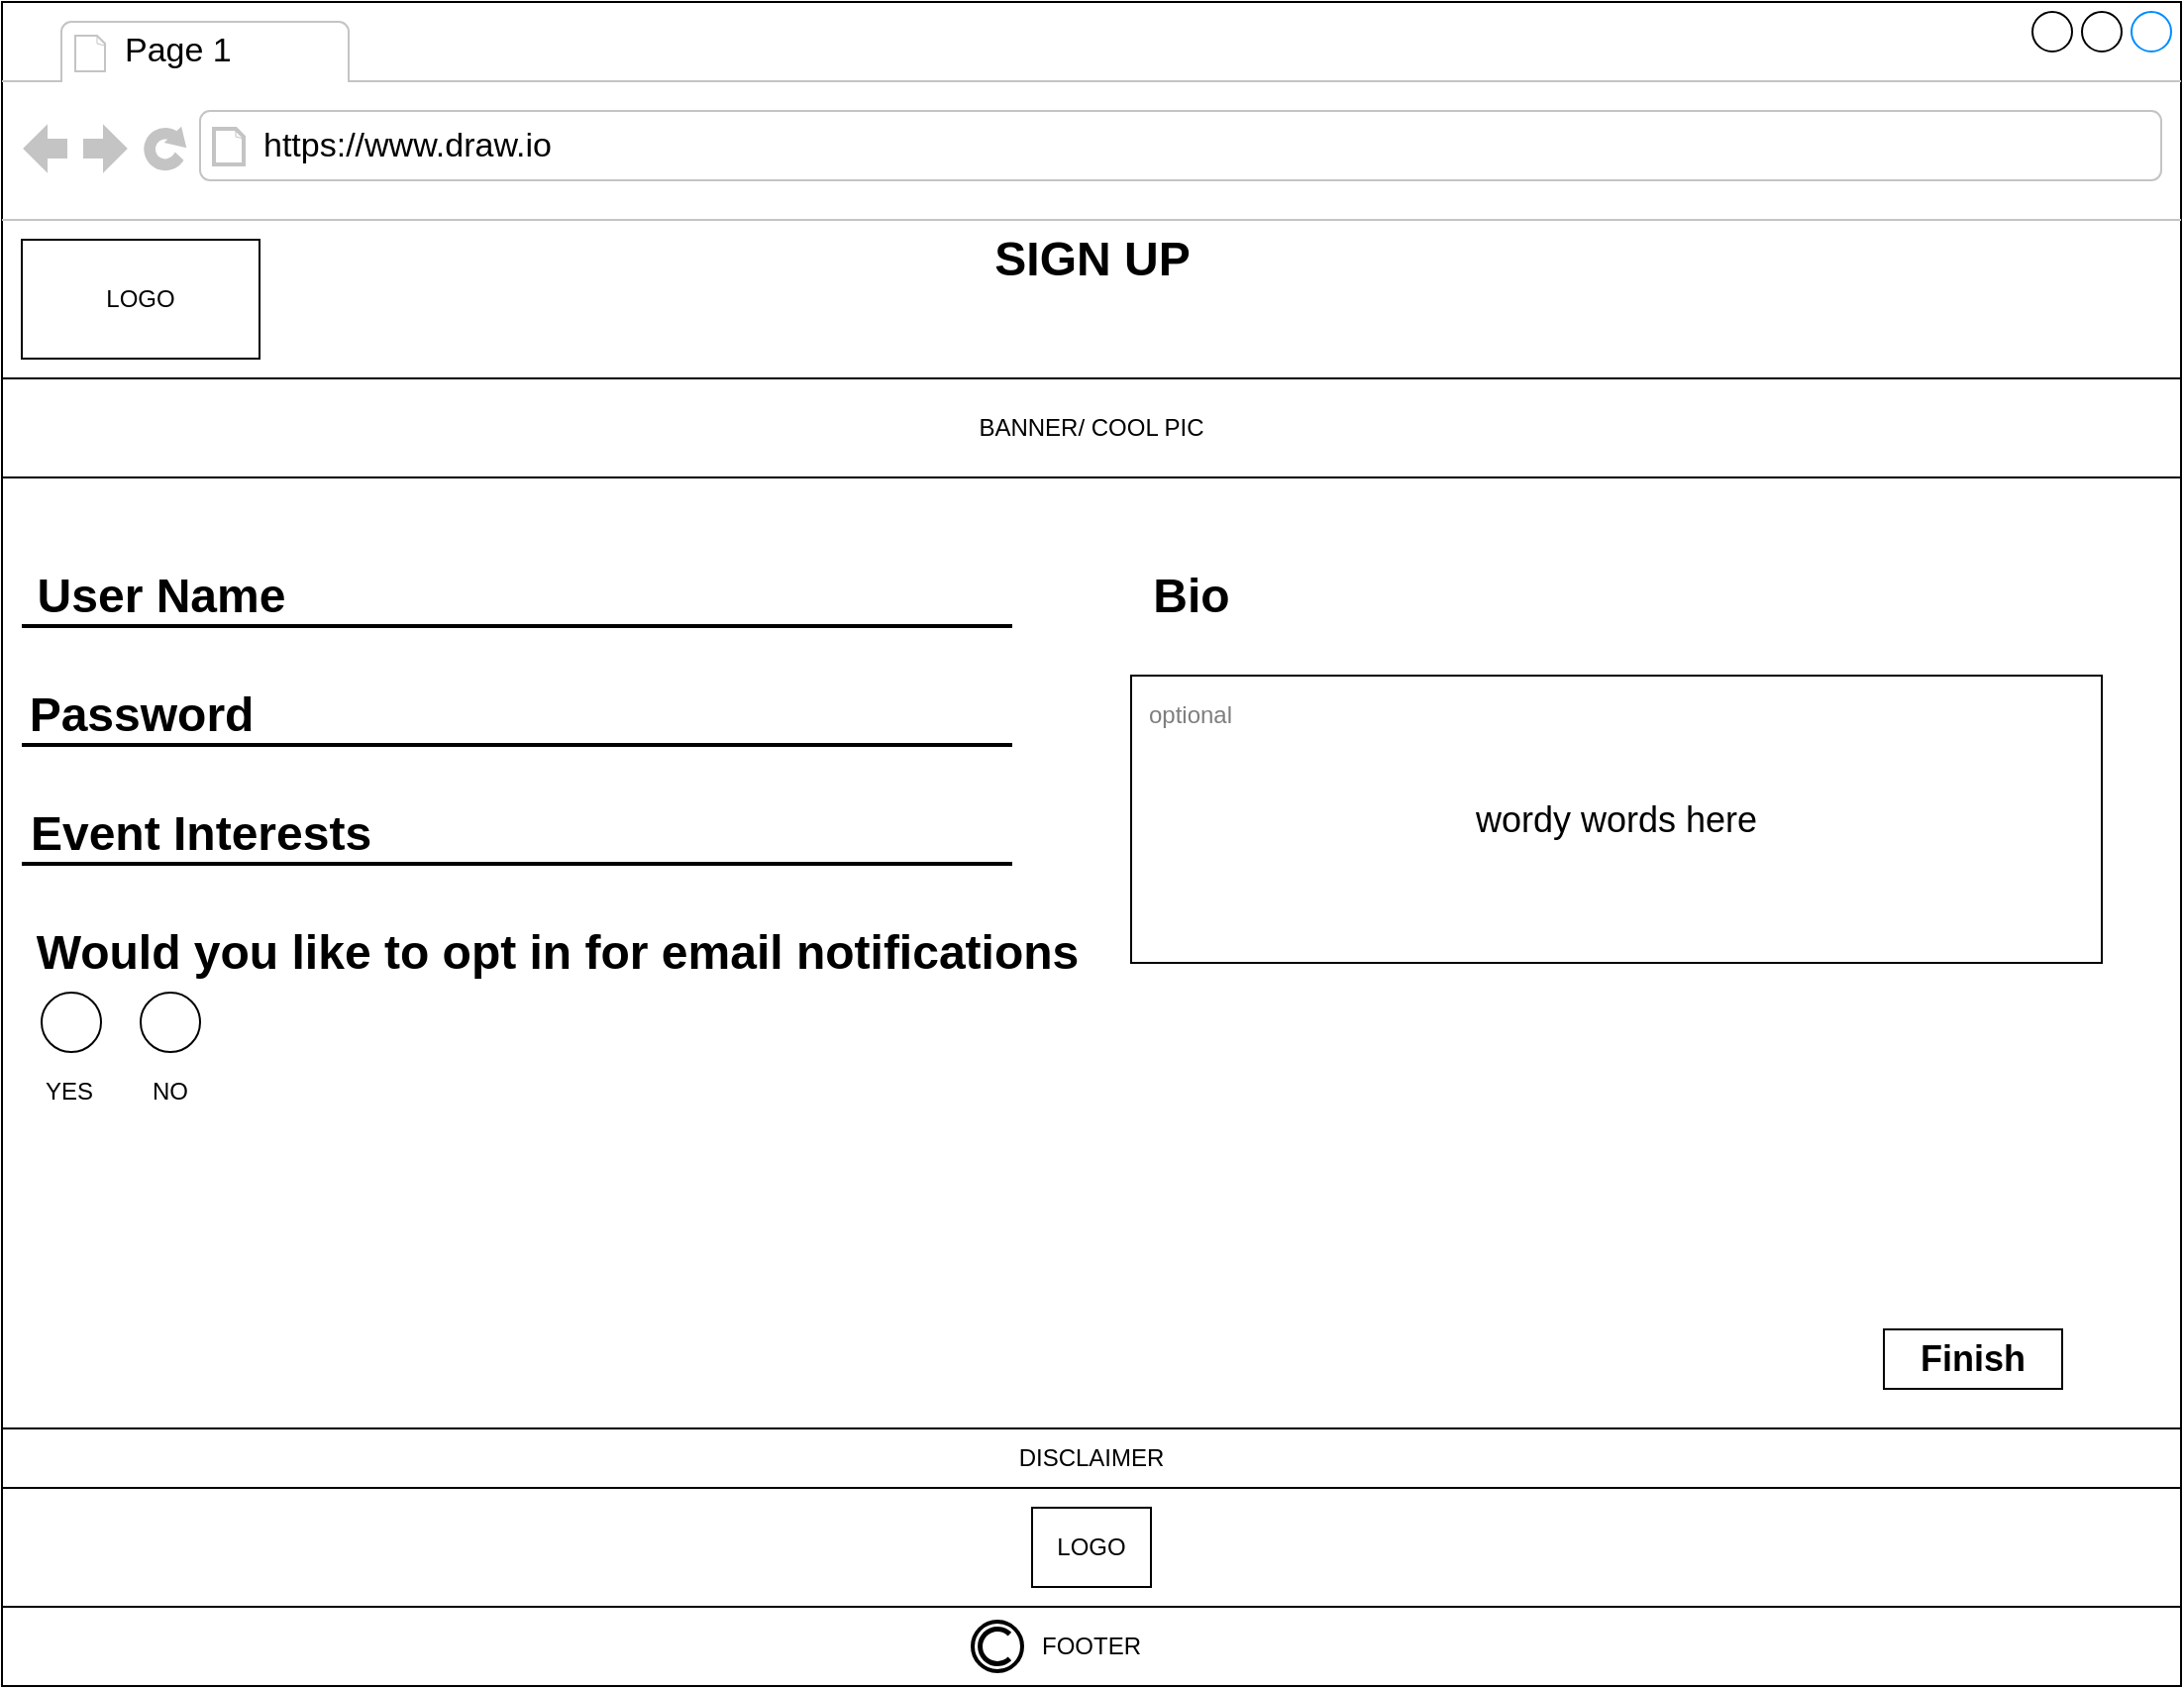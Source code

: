 <mxfile version="15.1.0" type="github"><diagram name="Page-1" id="2cc2dc42-3aac-f2a9-1cec-7a8b7cbee084"><mxGraphModel dx="1455" dy="857" grid="1" gridSize="10" guides="1" tooltips="1" connect="1" arrows="1" fold="1" page="1" pageScale="1" pageWidth="1100" pageHeight="850" math="0" shadow="0"><root><mxCell id="0"/><mxCell id="1" parent="0"/><mxCell id="5FDrHQYFY8WommjAz4SG-36" value="" style="strokeWidth=1;shadow=0;dashed=0;align=center;html=1;shape=mxgraph.mockup.containers.browserWindow;rSize=0;strokeColor2=#008cff;strokeColor3=#c4c4c4;mainText=,;recursiveResize=0;comic=0;" parent="1" vertex="1"><mxGeometry width="1100" height="850" as="geometry"/></mxCell><mxCell id="5FDrHQYFY8WommjAz4SG-37" value="Page 1" style="strokeWidth=1;shadow=0;dashed=0;align=center;html=1;shape=mxgraph.mockup.containers.anchor;fontSize=17;align=left;" parent="5FDrHQYFY8WommjAz4SG-36" vertex="1"><mxGeometry x="60" y="12" width="110" height="26" as="geometry"/></mxCell><mxCell id="5FDrHQYFY8WommjAz4SG-38" value="https://www.draw.io" style="strokeWidth=1;shadow=0;dashed=0;align=center;html=1;shape=mxgraph.mockup.containers.anchor;rSize=0;fontSize=17;align=left;" parent="5FDrHQYFY8WommjAz4SG-36" vertex="1"><mxGeometry x="130" y="60" width="250" height="26" as="geometry"/></mxCell><mxCell id="5FDrHQYFY8WommjAz4SG-40" value="LOGO" style="whiteSpace=wrap;html=1;comic=0;" parent="5FDrHQYFY8WommjAz4SG-36" vertex="1"><mxGeometry x="10" y="120" width="120" height="60" as="geometry"/></mxCell><mxCell id="5FDrHQYFY8WommjAz4SG-41" value="BANNER/ COOL PIC" style="whiteSpace=wrap;html=1;comic=0;" parent="5FDrHQYFY8WommjAz4SG-36" vertex="1"><mxGeometry y="190" width="1100" height="50" as="geometry"/></mxCell><mxCell id="5FDrHQYFY8WommjAz4SG-51" value="LOGO" style="whiteSpace=wrap;html=1;comic=0;" parent="5FDrHQYFY8WommjAz4SG-36" vertex="1"><mxGeometry x="520" y="760" width="60" height="40" as="geometry"/></mxCell><mxCell id="5FDrHQYFY8WommjAz4SG-55" value="User Name" style="text;strokeColor=none;fillColor=none;html=1;fontSize=24;fontStyle=1;verticalAlign=middle;align=center;comic=0;" parent="5FDrHQYFY8WommjAz4SG-36" vertex="1"><mxGeometry x="30" y="280" width="100" height="40" as="geometry"/></mxCell><mxCell id="5FDrHQYFY8WommjAz4SG-61" value="Password" style="text;strokeColor=none;fillColor=none;html=1;fontSize=24;fontStyle=1;verticalAlign=middle;align=center;comic=0;" parent="5FDrHQYFY8WommjAz4SG-36" vertex="1"><mxGeometry x="20" y="340" width="100" height="40" as="geometry"/></mxCell><mxCell id="5FDrHQYFY8WommjAz4SG-66" value="Event Interests" style="text;strokeColor=none;fillColor=none;html=1;fontSize=24;fontStyle=1;verticalAlign=middle;align=center;comic=0;" parent="5FDrHQYFY8WommjAz4SG-36" vertex="1"><mxGeometry x="50" y="400" width="100" height="40" as="geometry"/></mxCell><mxCell id="5FDrHQYFY8WommjAz4SG-82" value="&lt;b&gt;&lt;font style=&quot;font-size: 18px&quot;&gt;Finish&lt;/font&gt;&lt;/b&gt;" style="whiteSpace=wrap;html=1;comic=0;" parent="5FDrHQYFY8WommjAz4SG-36" vertex="1"><mxGeometry x="950" y="670" width="90" height="30" as="geometry"/></mxCell><mxCell id="An7uVK33wBU94Og7vNTK-1" value="&lt;font style=&quot;font-size: 18px&quot;&gt;wordy words here&lt;/font&gt;" style="rounded=0;whiteSpace=wrap;html=1;" vertex="1" parent="5FDrHQYFY8WommjAz4SG-36"><mxGeometry x="570" y="340" width="490" height="145" as="geometry"/></mxCell><mxCell id="An7uVK33wBU94Og7vNTK-2" value="Bio" style="text;strokeColor=none;fillColor=none;html=1;fontSize=24;fontStyle=1;verticalAlign=middle;align=center;" vertex="1" parent="5FDrHQYFY8WommjAz4SG-36"><mxGeometry x="550" y="280" width="100" height="40" as="geometry"/></mxCell><mxCell id="An7uVK33wBU94Og7vNTK-5" value="Would you like to opt in for email notifications" style="text;strokeColor=none;fillColor=none;html=1;fontSize=24;fontStyle=1;verticalAlign=middle;align=center;" vertex="1" parent="5FDrHQYFY8WommjAz4SG-36"><mxGeometry x="230" y="460" width="100" height="40" as="geometry"/></mxCell><mxCell id="An7uVK33wBU94Og7vNTK-6" value="" style="ellipse;whiteSpace=wrap;html=1;aspect=fixed;" vertex="1" parent="5FDrHQYFY8WommjAz4SG-36"><mxGeometry x="20" y="500" width="30" height="30" as="geometry"/></mxCell><mxCell id="An7uVK33wBU94Og7vNTK-7" value="" style="ellipse;whiteSpace=wrap;html=1;aspect=fixed;" vertex="1" parent="5FDrHQYFY8WommjAz4SG-36"><mxGeometry x="70" y="500" width="30" height="30" as="geometry"/></mxCell><mxCell id="An7uVK33wBU94Og7vNTK-8" value="YES" style="text;html=1;strokeColor=none;fillColor=none;align=center;verticalAlign=middle;whiteSpace=wrap;rounded=0;" vertex="1" parent="5FDrHQYFY8WommjAz4SG-36"><mxGeometry x="14" y="540" width="40" height="20" as="geometry"/></mxCell><mxCell id="5FDrHQYFY8WommjAz4SG-45" value="" style="line;strokeWidth=2;html=1;comic=0;" parent="1" vertex="1"><mxGeometry x="10" y="310" width="500" height="10" as="geometry"/></mxCell><mxCell id="5FDrHQYFY8WommjAz4SG-46" value="" style="line;strokeWidth=2;html=1;comic=0;" parent="1" vertex="1"><mxGeometry x="10" y="370" width="500" height="10" as="geometry"/></mxCell><mxCell id="5FDrHQYFY8WommjAz4SG-47" value="" style="line;strokeWidth=2;html=1;comic=0;" parent="1" vertex="1"><mxGeometry x="10" y="405" width="500" height="60" as="geometry"/></mxCell><mxCell id="5FDrHQYFY8WommjAz4SG-50" value="FOOTER" style="whiteSpace=wrap;html=1;comic=0;" parent="1" vertex="1"><mxGeometry y="810" width="1100" height="40" as="geometry"/></mxCell><mxCell id="5FDrHQYFY8WommjAz4SG-52" value="DISCLAIMER" style="whiteSpace=wrap;html=1;comic=0;" parent="1" vertex="1"><mxGeometry y="720" width="1100" height="30" as="geometry"/></mxCell><mxCell id="5FDrHQYFY8WommjAz4SG-53" value="" style="verticalLabelPosition=bottom;shadow=0;dashed=0;verticalAlign=top;strokeWidth=2;html=1;shape=mxgraph.mockup.misc.copyrightIcon;comic=0;" parent="1" vertex="1"><mxGeometry x="490" y="817.5" width="25" height="25" as="geometry"/></mxCell><mxCell id="5FDrHQYFY8WommjAz4SG-54" value="SIGN UP" style="text;strokeColor=none;fillColor=none;html=1;fontSize=24;fontStyle=1;verticalAlign=middle;align=center;comic=0;" parent="1" vertex="1"><mxGeometry x="500" y="110" width="100" height="40" as="geometry"/></mxCell><mxCell id="An7uVK33wBU94Og7vNTK-3" value="optional" style="text;html=1;strokeColor=none;fillColor=none;align=center;verticalAlign=middle;whiteSpace=wrap;rounded=0;textOpacity=50;" vertex="1" parent="1"><mxGeometry x="580" y="350" width="40" height="20" as="geometry"/></mxCell><mxCell id="An7uVK33wBU94Og7vNTK-9" value="NO" style="text;html=1;strokeColor=none;fillColor=none;align=center;verticalAlign=middle;whiteSpace=wrap;rounded=0;" vertex="1" parent="1"><mxGeometry x="65" y="540" width="40" height="20" as="geometry"/></mxCell></root></mxGraphModel></diagram></mxfile>